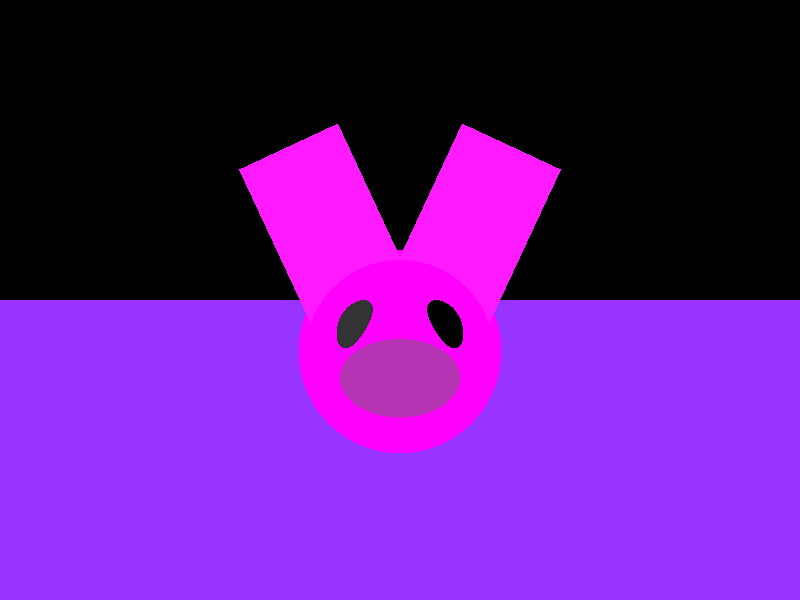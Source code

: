 // cs174, assignment 1 sample file (RIGHT HANDED)

camera { location  <0, 0, 12>
up        <0,  1,  0> 
right     <1.33333, 0,  0> 
look_at   <0, 0, 0>
}

light_source {<-100, 100, 80> color rgb <1.5, 1.5, 1.5>}



plane {<0, 1, 0>, -4      
  pigment {color rgb <0.6, 0.2, 1.0>}
  finish {ambient 0.3 diffuse 0.8 specular 0.8 roughness 0.001 reflection 0.5}
}

box { <-1, -1, -1>, <1, 1, 1>
  pigment { color rgb <1.0, 0.1, 1.0>}
  finish {ambient 0.2 diffuse 0.4 specular 0.5 roughness 0.05}
  scale <1, 2, 1>
  rotate <0, 0, 25>
  translate <-1.2, 1 ,0>
}

box { <-1, -1, -1>, <1, 1, 1>
  pigment { color rgb <1.0, 0.1, 1.0>}
  finish {ambient 0.2 diffuse 0.4 specular 0.5 roughness 0.05}
  scale <1, 2, 1>
  rotate <0, 0, -25>
  translate <1.2, 1 ,0>
}


sphere { <0, 0, 0>, .5
  pigment { color rgb <0.0, 0.0, 0.0>}
  finish {ambient 0.2 diffuse 0.2 specular 0.99 roughness 0.001 }
  translate <-.6, -.5, 3.2>
  scale <1, 1.2, .5>
}

sphere { <0, 0, 0>, .5
  pigment { color rgb <0.2, 0.2, 0.2>}
  finish {ambient 0.2 diffuse 0.2 specular 0.99 roughness 0.001 }
  translate <.6, -.5, 3.2>
  scale <1, 1.2, .5>
}

sphere { <0, 0, 0>, 2
  pigment { color rgb <1.0, 0.0, 1.0>}
  finish {ambient 0.2 diffuse 0.4 specular 0.4 roughness 0.01 }
  translate <0, -1, 0>
}

sphere { <0, 0, 0>, .5
  pigment { color rgb <0.7, 0.2, 0.7>}
  finish {ambient 0.2 diffuse 0.4 specular 0.4 roughness 0.01 }
  translate <0, -1, 2>
  scale <2,1.3,1>
}

